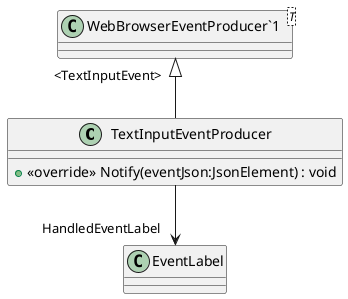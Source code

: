 @startuml
class TextInputEventProducer {
    + <<override>> Notify(eventJson:JsonElement) : void
}
class "WebBrowserEventProducer`1"<T> {
}
"WebBrowserEventProducer`1" "<TextInputEvent>" <|-- TextInputEventProducer
TextInputEventProducer --> "HandledEventLabel" EventLabel
@enduml
